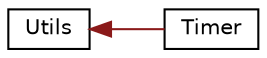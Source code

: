 digraph "Graphical Class Hierarchy"
{
 // LATEX_PDF_SIZE
  edge [fontname="Helvetica",fontsize="10",labelfontname="Helvetica",labelfontsize="10"];
  node [fontname="Helvetica",fontsize="10",shape=record];
  rankdir="LR";
  Node0 [label="Utils",height=0.2,width=0.4,color="black", fillcolor="white", style="filled",URL="$class_utils.html",tooltip="Useful tools for image processing These tools are statics objects to use them in the lifetime of the ..."];
  Node0 -> Node1 [dir="back",color="firebrick4",fontsize="10",style="solid",fontname="Helvetica"];
  Node1 [label="Timer",height=0.2,width=0.4,color="black", fillcolor="white", style="filled",URL="$class_timer.html",tooltip="Class containing the timer methods for the benchmarking of file processing."];
}
